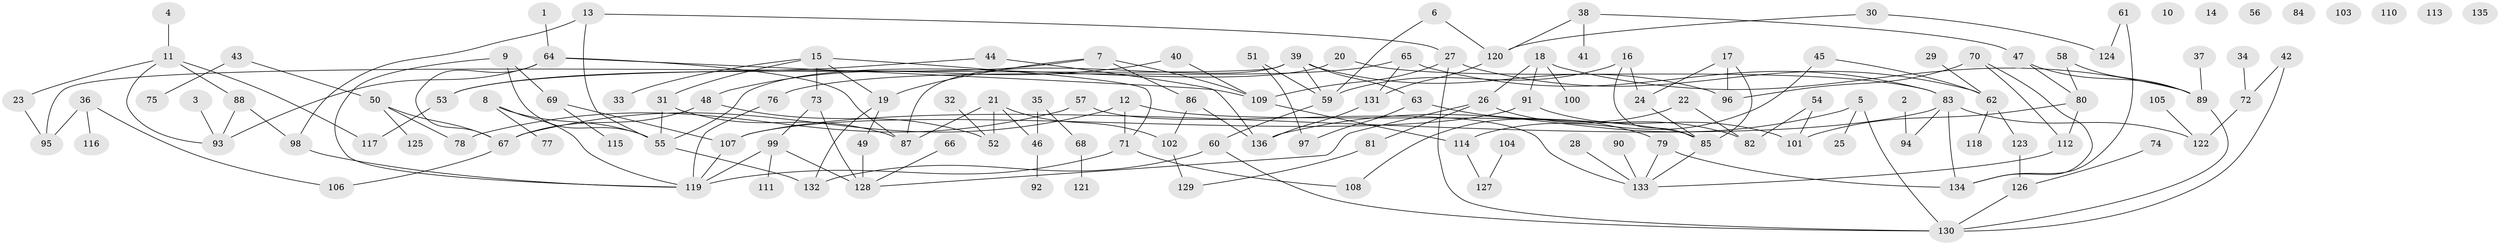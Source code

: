 // coarse degree distribution, {2: 0.2833333333333333, 3: 0.11666666666666667, 6: 0.1, 4: 0.15, 5: 0.13333333333333333, 1: 0.16666666666666666, 7: 0.05}
// Generated by graph-tools (version 1.1) at 2025/35/03/04/25 23:35:48]
// undirected, 136 vertices, 177 edges
graph export_dot {
  node [color=gray90,style=filled];
  1;
  2;
  3;
  4;
  5;
  6;
  7;
  8;
  9;
  10;
  11;
  12;
  13;
  14;
  15;
  16;
  17;
  18;
  19;
  20;
  21;
  22;
  23;
  24;
  25;
  26;
  27;
  28;
  29;
  30;
  31;
  32;
  33;
  34;
  35;
  36;
  37;
  38;
  39;
  40;
  41;
  42;
  43;
  44;
  45;
  46;
  47;
  48;
  49;
  50;
  51;
  52;
  53;
  54;
  55;
  56;
  57;
  58;
  59;
  60;
  61;
  62;
  63;
  64;
  65;
  66;
  67;
  68;
  69;
  70;
  71;
  72;
  73;
  74;
  75;
  76;
  77;
  78;
  79;
  80;
  81;
  82;
  83;
  84;
  85;
  86;
  87;
  88;
  89;
  90;
  91;
  92;
  93;
  94;
  95;
  96;
  97;
  98;
  99;
  100;
  101;
  102;
  103;
  104;
  105;
  106;
  107;
  108;
  109;
  110;
  111;
  112;
  113;
  114;
  115;
  116;
  117;
  118;
  119;
  120;
  121;
  122;
  123;
  124;
  125;
  126;
  127;
  128;
  129;
  130;
  131;
  132;
  133;
  134;
  135;
  136;
  1 -- 64;
  2 -- 94;
  3 -- 93;
  4 -- 11;
  5 -- 25;
  5 -- 130;
  5 -- 136;
  6 -- 59;
  6 -- 120;
  7 -- 19;
  7 -- 53;
  7 -- 86;
  7 -- 109;
  8 -- 55;
  8 -- 77;
  8 -- 119;
  9 -- 55;
  9 -- 69;
  9 -- 119;
  11 -- 23;
  11 -- 88;
  11 -- 93;
  11 -- 117;
  12 -- 67;
  12 -- 71;
  12 -- 85;
  13 -- 27;
  13 -- 55;
  13 -- 98;
  15 -- 19;
  15 -- 31;
  15 -- 33;
  15 -- 71;
  15 -- 73;
  16 -- 24;
  16 -- 59;
  16 -- 85;
  17 -- 24;
  17 -- 85;
  17 -- 96;
  18 -- 26;
  18 -- 89;
  18 -- 91;
  18 -- 100;
  19 -- 49;
  19 -- 132;
  20 -- 55;
  20 -- 83;
  21 -- 46;
  21 -- 52;
  21 -- 87;
  21 -- 102;
  22 -- 82;
  22 -- 108;
  23 -- 95;
  24 -- 85;
  26 -- 81;
  26 -- 82;
  26 -- 128;
  27 -- 62;
  27 -- 109;
  27 -- 130;
  28 -- 133;
  29 -- 62;
  30 -- 120;
  30 -- 124;
  31 -- 55;
  31 -- 87;
  32 -- 52;
  34 -- 72;
  35 -- 46;
  35 -- 68;
  36 -- 95;
  36 -- 106;
  36 -- 116;
  37 -- 89;
  38 -- 41;
  38 -- 47;
  38 -- 120;
  39 -- 59;
  39 -- 63;
  39 -- 87;
  39 -- 95;
  39 -- 96;
  40 -- 48;
  40 -- 109;
  42 -- 72;
  42 -- 130;
  43 -- 50;
  43 -- 75;
  44 -- 53;
  44 -- 136;
  45 -- 62;
  45 -- 114;
  46 -- 92;
  47 -- 80;
  47 -- 89;
  48 -- 52;
  48 -- 67;
  49 -- 128;
  50 -- 67;
  50 -- 78;
  50 -- 125;
  51 -- 59;
  51 -- 97;
  53 -- 117;
  54 -- 82;
  54 -- 101;
  55 -- 132;
  57 -- 78;
  57 -- 133;
  58 -- 80;
  58 -- 89;
  59 -- 60;
  60 -- 130;
  60 -- 132;
  61 -- 124;
  61 -- 134;
  62 -- 118;
  62 -- 123;
  63 -- 79;
  63 -- 97;
  64 -- 67;
  64 -- 87;
  64 -- 93;
  64 -- 109;
  65 -- 76;
  65 -- 83;
  65 -- 131;
  66 -- 128;
  67 -- 106;
  68 -- 121;
  69 -- 107;
  69 -- 115;
  70 -- 96;
  70 -- 112;
  70 -- 134;
  71 -- 108;
  71 -- 119;
  72 -- 122;
  73 -- 99;
  73 -- 128;
  74 -- 126;
  76 -- 119;
  79 -- 133;
  79 -- 134;
  80 -- 101;
  80 -- 112;
  81 -- 129;
  83 -- 94;
  83 -- 107;
  83 -- 122;
  83 -- 134;
  85 -- 133;
  86 -- 102;
  86 -- 136;
  88 -- 93;
  88 -- 98;
  89 -- 130;
  90 -- 133;
  91 -- 101;
  91 -- 107;
  98 -- 119;
  99 -- 111;
  99 -- 119;
  99 -- 128;
  102 -- 129;
  104 -- 127;
  105 -- 122;
  107 -- 119;
  109 -- 114;
  112 -- 133;
  114 -- 127;
  120 -- 131;
  123 -- 126;
  126 -- 130;
  131 -- 136;
}
